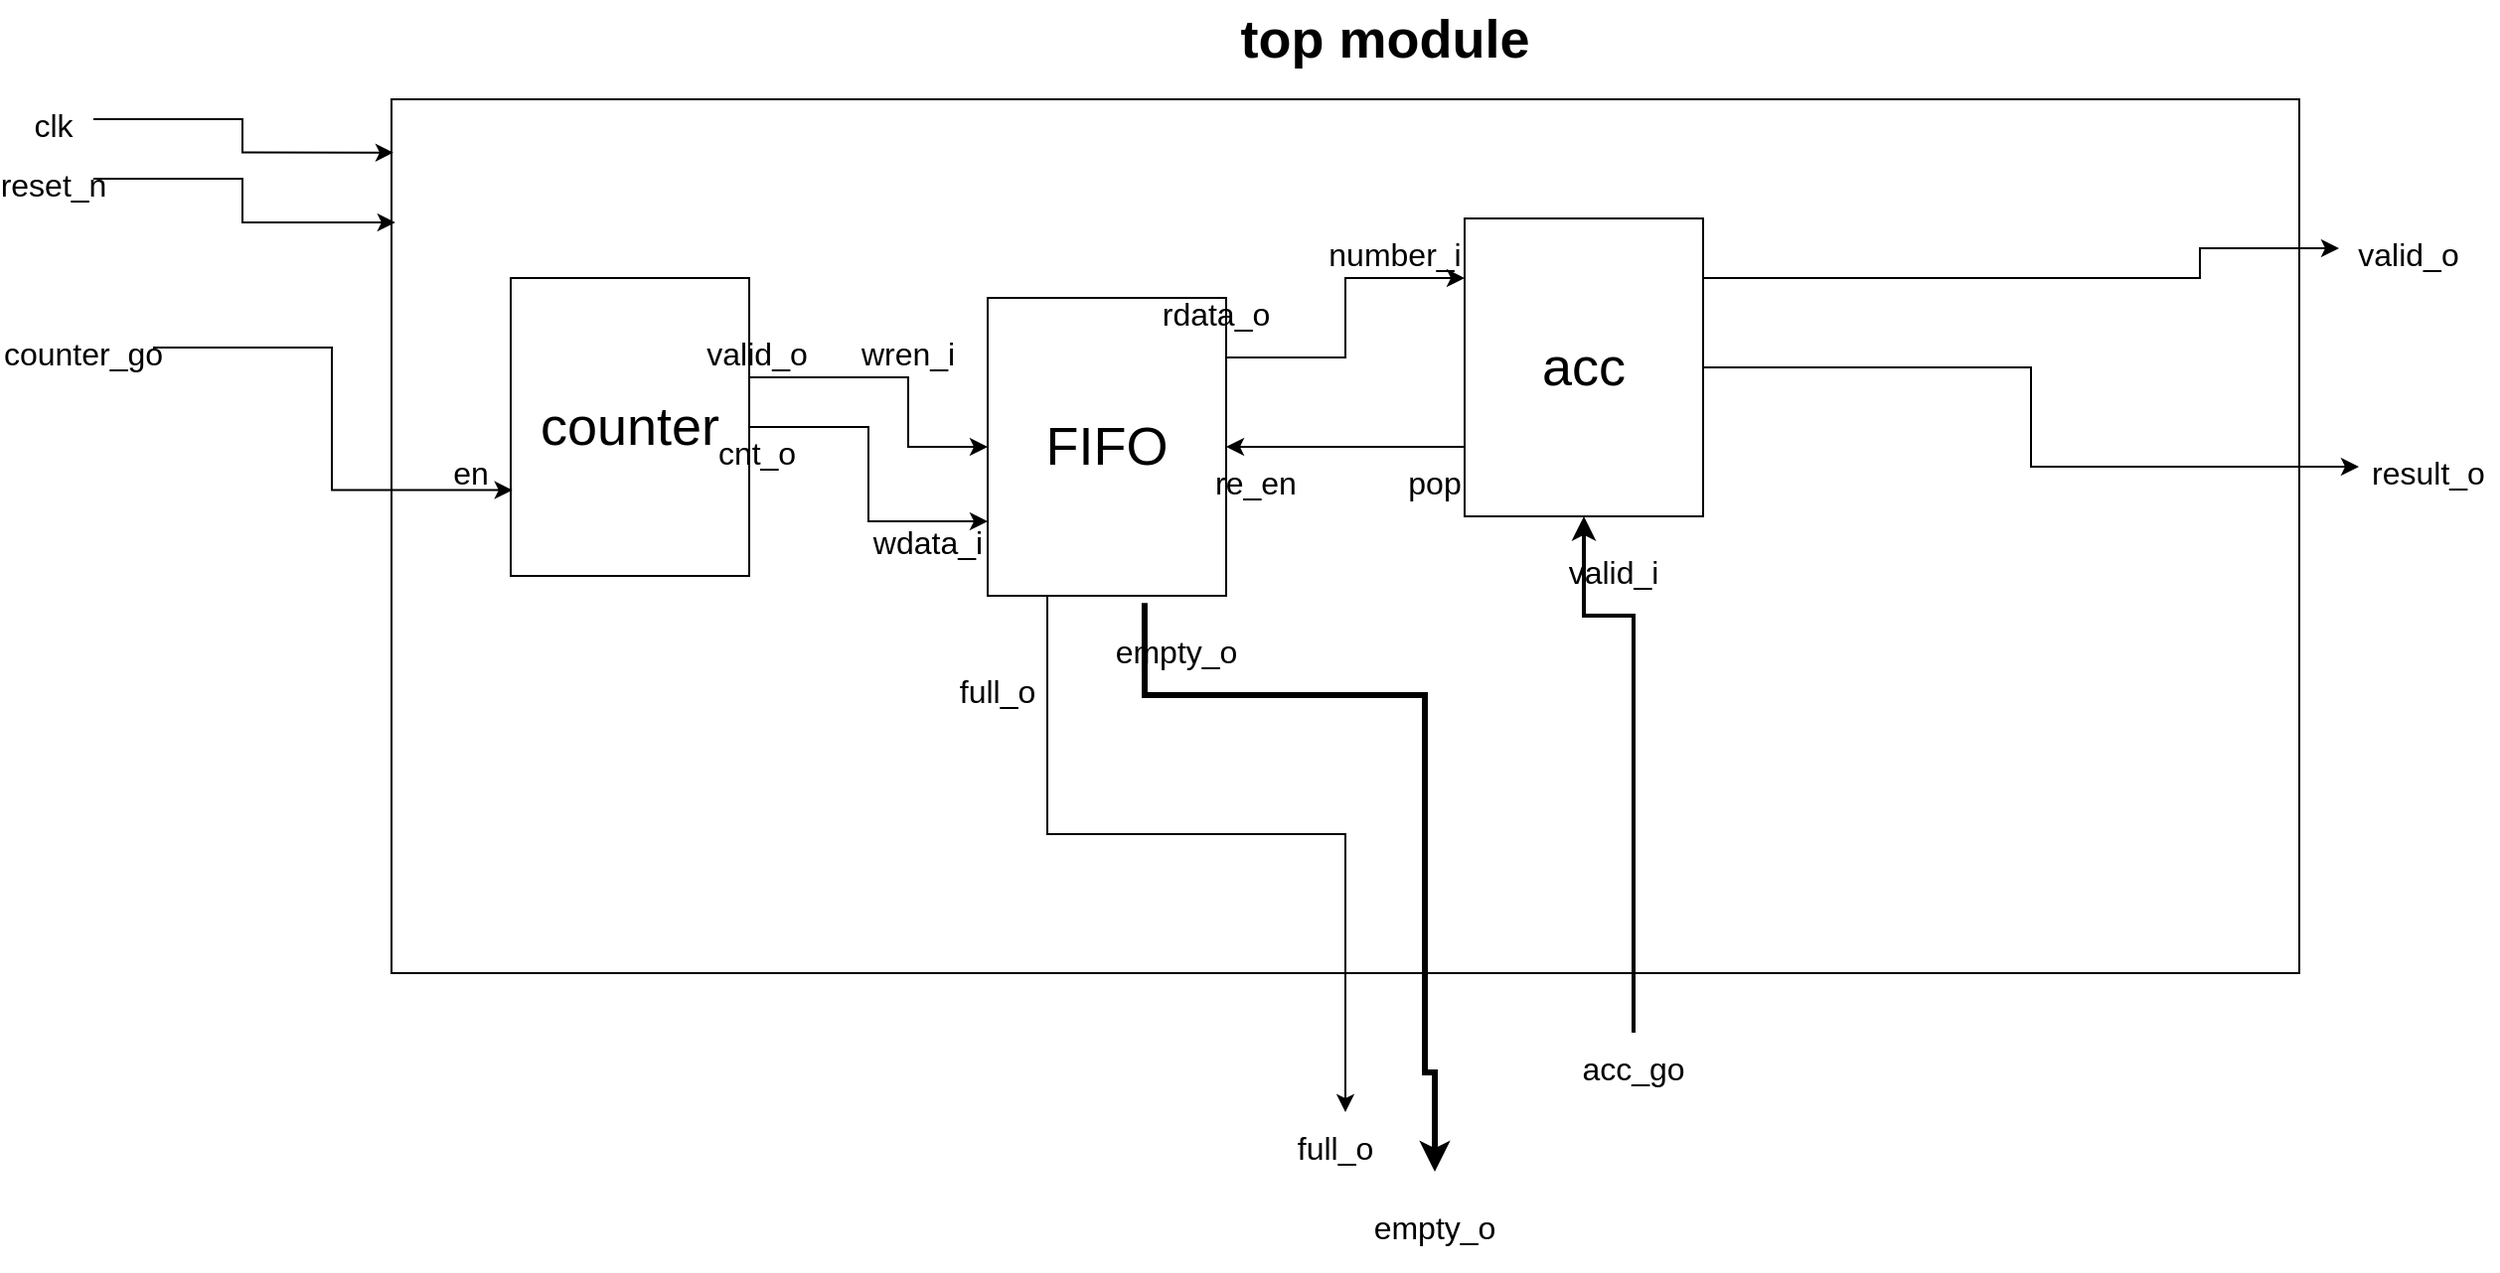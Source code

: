<mxfile version="20.3.7" type="device"><diagram id="E2qas0YNsDY4YGmCdeyl" name="페이지-1"><mxGraphModel dx="1483" dy="781" grid="1" gridSize="10" guides="1" tooltips="1" connect="1" arrows="1" fold="1" page="1" pageScale="1" pageWidth="827" pageHeight="1169" math="0" shadow="0"><root><mxCell id="0"/><mxCell id="1" parent="0"/><mxCell id="jlfjGof-aoFej_5_Z-0o-1" value="" style="rounded=0;whiteSpace=wrap;html=1;" parent="1" vertex="1"><mxGeometry x="210" y="190" width="960" height="440" as="geometry"/></mxCell><mxCell id="jlfjGof-aoFej_5_Z-0o-2" value="&lt;font size=&quot;1&quot; style=&quot;&quot;&gt;&lt;b style=&quot;font-size: 27px;&quot;&gt;top module&lt;/b&gt;&lt;/font&gt;" style="rounded=0;whiteSpace=wrap;html=1;fillColor=none;strokeColor=none;" parent="1" vertex="1"><mxGeometry x="600" y="140" width="220" height="40" as="geometry"/></mxCell><mxCell id="jlfjGof-aoFej_5_Z-0o-43" style="edgeStyle=orthogonalEdgeStyle;rounded=0;orthogonalLoop=1;jettySize=auto;html=1;fontSize=16;strokeWidth=1;entryX=0;entryY=0.5;entryDx=0;entryDy=0;" parent="1" source="jlfjGof-aoFej_5_Z-0o-3" target="jlfjGof-aoFej_5_Z-0o-45" edge="1"><mxGeometry relative="1" as="geometry"><mxPoint x="1260" y="280" as="targetPoint"/><Array as="points"><mxPoint x="1120" y="280"/><mxPoint x="1120" y="265"/></Array></mxGeometry></mxCell><mxCell id="jlfjGof-aoFej_5_Z-0o-44" style="edgeStyle=orthogonalEdgeStyle;rounded=0;orthogonalLoop=1;jettySize=auto;html=1;fontSize=16;strokeWidth=1;entryX=0;entryY=0.5;entryDx=0;entryDy=0;" parent="1" source="jlfjGof-aoFej_5_Z-0o-3" target="jlfjGof-aoFej_5_Z-0o-46" edge="1"><mxGeometry relative="1" as="geometry"><mxPoint x="1250" y="380" as="targetPoint"/></mxGeometry></mxCell><mxCell id="mLO0S2mW38BGnsjNQCfZ-11" style="edgeStyle=orthogonalEdgeStyle;rounded=0;orthogonalLoop=1;jettySize=auto;html=1;strokeWidth=1;" edge="1" parent="1" source="jlfjGof-aoFej_5_Z-0o-3" target="jlfjGof-aoFej_5_Z-0o-5"><mxGeometry relative="1" as="geometry"><Array as="points"><mxPoint x="730" y="365"/><mxPoint x="730" y="365"/></Array></mxGeometry></mxCell><mxCell id="jlfjGof-aoFej_5_Z-0o-3" value="acc" style="rounded=0;whiteSpace=wrap;html=1;fontSize=27;fillColor=default;" parent="1" vertex="1"><mxGeometry x="750" y="250" width="120" height="150" as="geometry"/></mxCell><mxCell id="jlfjGof-aoFej_5_Z-0o-12" style="edgeStyle=orthogonalEdgeStyle;rounded=0;orthogonalLoop=1;jettySize=auto;html=1;entryX=0;entryY=0.75;entryDx=0;entryDy=0;fontSize=16;" parent="1" source="jlfjGof-aoFej_5_Z-0o-4" target="jlfjGof-aoFej_5_Z-0o-5" edge="1"><mxGeometry relative="1" as="geometry"/></mxCell><mxCell id="jlfjGof-aoFej_5_Z-0o-13" style="edgeStyle=orthogonalEdgeStyle;rounded=0;orthogonalLoop=1;jettySize=auto;html=1;fontSize=16;" parent="1" source="jlfjGof-aoFej_5_Z-0o-4" target="jlfjGof-aoFej_5_Z-0o-5" edge="1"><mxGeometry relative="1" as="geometry"><Array as="points"><mxPoint x="470" y="330"/><mxPoint x="470" y="365"/></Array></mxGeometry></mxCell><mxCell id="jlfjGof-aoFej_5_Z-0o-4" value="counter&lt;br&gt;" style="rounded=0;whiteSpace=wrap;html=1;fontSize=27;fillColor=default;" parent="1" vertex="1"><mxGeometry x="270" y="280" width="120" height="150" as="geometry"/></mxCell><mxCell id="jlfjGof-aoFej_5_Z-0o-20" style="edgeStyle=orthogonalEdgeStyle;rounded=0;orthogonalLoop=1;jettySize=auto;html=1;fontSize=16;exitX=0.25;exitY=1;exitDx=0;exitDy=0;" parent="1" source="jlfjGof-aoFej_5_Z-0o-5" edge="1"><mxGeometry relative="1" as="geometry"><mxPoint x="690" y="700" as="targetPoint"/><Array as="points"><mxPoint x="540" y="560"/><mxPoint x="690" y="560"/></Array></mxGeometry></mxCell><mxCell id="jlfjGof-aoFej_5_Z-0o-21" style="edgeStyle=orthogonalEdgeStyle;rounded=0;orthogonalLoop=1;jettySize=auto;html=1;fontSize=16;entryX=0.5;entryY=0;entryDx=0;entryDy=0;strokeWidth=3;exitX=0.658;exitY=1.024;exitDx=0;exitDy=0;exitPerimeter=0;" parent="1" source="jlfjGof-aoFej_5_Z-0o-5" target="jlfjGof-aoFej_5_Z-0o-23" edge="1"><mxGeometry relative="1" as="geometry"><mxPoint x="740" y="700" as="targetPoint"/><Array as="points"><mxPoint x="589" y="490"/><mxPoint x="730" y="490"/><mxPoint x="730" y="680"/><mxPoint x="735" y="680"/></Array></mxGeometry></mxCell><mxCell id="jlfjGof-aoFej_5_Z-0o-38" style="edgeStyle=orthogonalEdgeStyle;rounded=0;orthogonalLoop=1;jettySize=auto;html=1;fontSize=16;strokeWidth=1;" parent="1" source="jlfjGof-aoFej_5_Z-0o-5" target="jlfjGof-aoFej_5_Z-0o-3" edge="1"><mxGeometry relative="1" as="geometry"><Array as="points"><mxPoint x="690" y="320"/><mxPoint x="690" y="280"/></Array></mxGeometry></mxCell><mxCell id="jlfjGof-aoFej_5_Z-0o-5" value="FIFO" style="rounded=0;whiteSpace=wrap;html=1;fontSize=27;fillColor=default;" parent="1" vertex="1"><mxGeometry x="510" y="290" width="120" height="150" as="geometry"/></mxCell><mxCell id="jlfjGof-aoFej_5_Z-0o-10" style="edgeStyle=orthogonalEdgeStyle;rounded=0;orthogonalLoop=1;jettySize=auto;html=1;entryX=0.001;entryY=0.061;entryDx=0;entryDy=0;entryPerimeter=0;fontSize=16;" parent="1" source="jlfjGof-aoFej_5_Z-0o-6" target="jlfjGof-aoFej_5_Z-0o-1" edge="1"><mxGeometry relative="1" as="geometry"/></mxCell><mxCell id="jlfjGof-aoFej_5_Z-0o-6" value="&lt;font style=&quot;font-size: 16px;&quot;&gt;clk&lt;/font&gt;" style="rounded=0;whiteSpace=wrap;html=1;fontSize=27;fillColor=none;strokeColor=none;" parent="1" vertex="1"><mxGeometry x="20" y="190" width="40" height="20" as="geometry"/></mxCell><mxCell id="jlfjGof-aoFej_5_Z-0o-11" style="edgeStyle=orthogonalEdgeStyle;rounded=0;orthogonalLoop=1;jettySize=auto;html=1;entryX=0.002;entryY=0.141;entryDx=0;entryDy=0;entryPerimeter=0;fontSize=16;" parent="1" source="jlfjGof-aoFej_5_Z-0o-7" target="jlfjGof-aoFej_5_Z-0o-1" edge="1"><mxGeometry relative="1" as="geometry"/></mxCell><mxCell id="jlfjGof-aoFej_5_Z-0o-7" value="&lt;font style=&quot;font-size: 16px;&quot;&gt;reset_n&lt;/font&gt;" style="rounded=0;whiteSpace=wrap;html=1;fontSize=27;fillColor=none;strokeColor=none;" parent="1" vertex="1"><mxGeometry x="20" y="220" width="40" height="20" as="geometry"/></mxCell><mxCell id="jlfjGof-aoFej_5_Z-0o-9" style="edgeStyle=orthogonalEdgeStyle;rounded=0;orthogonalLoop=1;jettySize=auto;html=1;entryX=0.007;entryY=0.712;entryDx=0;entryDy=0;entryPerimeter=0;fontSize=16;" parent="1" source="jlfjGof-aoFej_5_Z-0o-8" target="jlfjGof-aoFej_5_Z-0o-4" edge="1"><mxGeometry relative="1" as="geometry"/></mxCell><mxCell id="jlfjGof-aoFej_5_Z-0o-8" value="&lt;font style=&quot;font-size: 16px;&quot;&gt;counter_go&lt;/font&gt;" style="rounded=0;whiteSpace=wrap;html=1;fontSize=27;fillColor=none;strokeColor=none;" parent="1" vertex="1"><mxGeometry x="20" y="290" width="70" height="50" as="geometry"/></mxCell><mxCell id="jlfjGof-aoFej_5_Z-0o-15" value="&lt;span style=&quot;font-size: 16px;&quot;&gt;wren_i&lt;/span&gt;" style="rounded=0;whiteSpace=wrap;html=1;fontSize=27;fillColor=none;strokeColor=none;" parent="1" vertex="1"><mxGeometry x="450" y="305" width="40" height="20" as="geometry"/></mxCell><mxCell id="jlfjGof-aoFej_5_Z-0o-16" value="&lt;span style=&quot;font-size: 16px;&quot;&gt;wdata_i&lt;/span&gt;" style="rounded=0;whiteSpace=wrap;html=1;fontSize=27;fillColor=none;strokeColor=none;" parent="1" vertex="1"><mxGeometry x="460" y="400" width="40" height="20" as="geometry"/></mxCell><mxCell id="jlfjGof-aoFej_5_Z-0o-17" value="&lt;span style=&quot;font-size: 16px;&quot;&gt;valid_o&lt;/span&gt;" style="rounded=0;whiteSpace=wrap;html=1;fontSize=27;fillColor=none;strokeColor=none;" parent="1" vertex="1"><mxGeometry x="374" y="305" width="40" height="20" as="geometry"/></mxCell><mxCell id="jlfjGof-aoFej_5_Z-0o-18" value="&lt;span style=&quot;font-size: 16px;&quot;&gt;cnt_o&lt;/span&gt;" style="rounded=0;whiteSpace=wrap;html=1;fontSize=27;fillColor=none;strokeColor=none;" parent="1" vertex="1"><mxGeometry x="374" y="355" width="40" height="20" as="geometry"/></mxCell><mxCell id="mLO0S2mW38BGnsjNQCfZ-10" style="edgeStyle=orthogonalEdgeStyle;rounded=0;orthogonalLoop=1;jettySize=auto;html=1;entryX=0.5;entryY=1;entryDx=0;entryDy=0;strokeWidth=2;" edge="1" parent="1" source="jlfjGof-aoFej_5_Z-0o-19" target="jlfjGof-aoFej_5_Z-0o-3"><mxGeometry relative="1" as="geometry"><Array as="points"><mxPoint x="835" y="450"/><mxPoint x="810" y="450"/></Array></mxGeometry></mxCell><mxCell id="jlfjGof-aoFej_5_Z-0o-19" value="&lt;font style=&quot;font-size: 16px;&quot;&gt;acc_go&lt;/font&gt;" style="rounded=0;whiteSpace=wrap;html=1;fontSize=27;fillColor=none;strokeColor=none;" parent="1" vertex="1"><mxGeometry x="800" y="660" width="70" height="30" as="geometry"/></mxCell><mxCell id="jlfjGof-aoFej_5_Z-0o-22" value="&lt;font style=&quot;font-size: 16px;&quot;&gt;full_o&lt;/font&gt;" style="rounded=0;whiteSpace=wrap;html=1;fontSize=27;fillColor=none;strokeColor=none;" parent="1" vertex="1"><mxGeometry x="650" y="690" width="70" height="50" as="geometry"/></mxCell><mxCell id="jlfjGof-aoFej_5_Z-0o-23" value="&lt;font style=&quot;font-size: 16px;&quot;&gt;empty_o&lt;/font&gt;" style="rounded=0;whiteSpace=wrap;html=1;fontSize=27;fillColor=none;strokeColor=none;" parent="1" vertex="1"><mxGeometry x="700" y="730" width="70" height="50" as="geometry"/></mxCell><mxCell id="jlfjGof-aoFej_5_Z-0o-31" value="&lt;font style=&quot;font-size: 16px;&quot;&gt;empty_o&lt;/font&gt;" style="rounded=0;whiteSpace=wrap;html=1;fontSize=27;fillColor=none;strokeColor=none;" parent="1" vertex="1"><mxGeometry x="570" y="440" width="70" height="50" as="geometry"/></mxCell><mxCell id="jlfjGof-aoFej_5_Z-0o-33" value="&lt;font style=&quot;font-size: 16px;&quot;&gt;re_en&lt;/font&gt;" style="rounded=0;whiteSpace=wrap;html=1;fontSize=27;fillColor=none;strokeColor=none;" parent="1" vertex="1"><mxGeometry x="610" y="355" width="70" height="50" as="geometry"/></mxCell><mxCell id="jlfjGof-aoFej_5_Z-0o-34" value="&lt;font style=&quot;font-size: 16px;&quot;&gt;valid_i&lt;/font&gt;" style="rounded=0;whiteSpace=wrap;html=1;fontSize=27;fillColor=none;strokeColor=none;" parent="1" vertex="1"><mxGeometry x="790" y="400" width="70" height="50" as="geometry"/></mxCell><mxCell id="jlfjGof-aoFej_5_Z-0o-40" value="&lt;font style=&quot;font-size: 16px;&quot;&gt;rdata_o&lt;/font&gt;" style="rounded=0;whiteSpace=wrap;html=1;fontSize=27;fillColor=none;strokeColor=none;" parent="1" vertex="1"><mxGeometry x="590" y="280" width="70" height="30" as="geometry"/></mxCell><mxCell id="jlfjGof-aoFej_5_Z-0o-42" value="&lt;font style=&quot;font-size: 16px;&quot;&gt;number_i&lt;/font&gt;" style="rounded=0;whiteSpace=wrap;html=1;fontSize=27;fillColor=none;strokeColor=none;" parent="1" vertex="1"><mxGeometry x="680" y="250" width="70" height="30" as="geometry"/></mxCell><mxCell id="jlfjGof-aoFej_5_Z-0o-45" value="&lt;font style=&quot;font-size: 16px;&quot;&gt;valid_o&lt;/font&gt;" style="rounded=0;whiteSpace=wrap;html=1;fontSize=27;fillColor=none;strokeColor=none;" parent="1" vertex="1"><mxGeometry x="1190" y="240" width="70" height="50" as="geometry"/></mxCell><mxCell id="jlfjGof-aoFej_5_Z-0o-46" value="&lt;font style=&quot;font-size: 16px;&quot;&gt;result_o&lt;/font&gt;" style="rounded=0;whiteSpace=wrap;html=1;fontSize=27;fillColor=none;strokeColor=none;" parent="1" vertex="1"><mxGeometry x="1200" y="350" width="70" height="50" as="geometry"/></mxCell><mxCell id="jlfjGof-aoFej_5_Z-0o-47" value="&lt;span style=&quot;font-size: 16px;&quot;&gt;en&lt;/span&gt;" style="rounded=0;whiteSpace=wrap;html=1;fontSize=27;fillColor=none;strokeColor=none;" parent="1" vertex="1"><mxGeometry x="230" y="365" width="40" height="20" as="geometry"/></mxCell><mxCell id="mLO0S2mW38BGnsjNQCfZ-9" value="&lt;font style=&quot;font-size: 16px;&quot;&gt;full_o&lt;/font&gt;" style="rounded=0;whiteSpace=wrap;html=1;fontSize=27;fillColor=none;strokeColor=none;" vertex="1" parent="1"><mxGeometry x="480" y="460" width="70" height="50" as="geometry"/></mxCell><mxCell id="mLO0S2mW38BGnsjNQCfZ-12" value="&lt;font style=&quot;font-size: 16px;&quot;&gt;pop&lt;/font&gt;" style="rounded=0;whiteSpace=wrap;html=1;fontSize=27;fillColor=none;strokeColor=none;" vertex="1" parent="1"><mxGeometry x="700" y="355" width="70" height="50" as="geometry"/></mxCell></root></mxGraphModel></diagram></mxfile>